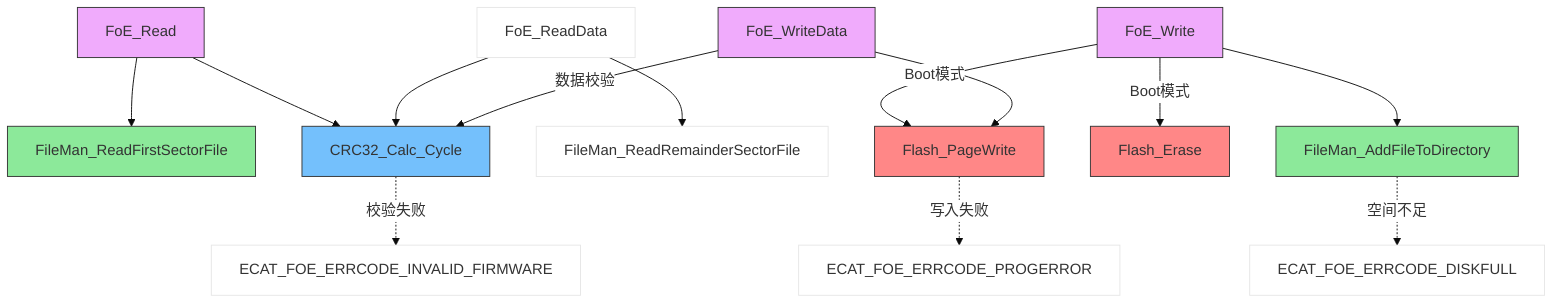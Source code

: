 %%{init: {'theme': 'base', 'themeVariables': { 'primaryColor': '#fff'}}}%%
graph TD
    %% 核心函数
    FoE_Read --> FileMan_ReadFirstSectorFile
    FoE_Read --> CRC32_Calc_Cycle
    FoE_ReadData --> FileMan_ReadRemainderSectorFile
    FoE_ReadData --> CRC32_Calc_Cycle
    
    FoE_Write --> FileMan_AddFileToDirectory
    FoE_Write -->|Boot模式| Flash_Erase
    FoE_Write -->|Boot模式| Flash_PageWrite
    
    FoE_WriteData -->|数据校验| CRC32_Calc_Cycle
    FoE_WriteData --> Flash_PageWrite
    
    %% 错误处理
    CRC32_Calc_Cycle -.->|校验失败| ECAT_FOE_ERRCODE_INVALID_FIRMWARE
    Flash_PageWrite -.->|写入失败| ECAT_FOE_ERRCODE_PROGERROR
    FileMan_AddFileToDirectory -.->|空间不足| ECAT_FOE_ERRCODE_DISKFULL
    
    %% 样式定义
    classDef app fill:#f0abfc,stroke:#333
    classDef file fill:#8ce99a,stroke:#333
    classDef flash fill:#ff8787,stroke:#333
    classDef crc fill:#74c0fc,stroke:#333
    classDef error fill:#ffd8a8,stroke:#ff6b6b
    
    class FoE_Read,FoE_WriteData,FoE_Write app
    class FileMan_ReadFirstSectorFile,FileMan_AddFileToDirectory file
    class Flash_Erase,Flash_PageWrite flash
    class CRC32_Calc_Cycle crc
    class ECAT_FOE_ERRCODE* error